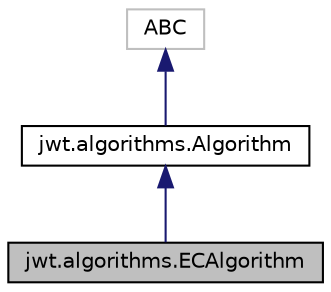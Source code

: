 digraph "jwt.algorithms.ECAlgorithm"
{
 // LATEX_PDF_SIZE
  edge [fontname="Helvetica",fontsize="10",labelfontname="Helvetica",labelfontsize="10"];
  node [fontname="Helvetica",fontsize="10",shape=record];
  Node1 [label="jwt.algorithms.ECAlgorithm",height=0.2,width=0.4,color="black", fillcolor="grey75", style="filled", fontcolor="black",tooltip=" "];
  Node2 -> Node1 [dir="back",color="midnightblue",fontsize="10",style="solid"];
  Node2 [label="jwt.algorithms.Algorithm",height=0.2,width=0.4,color="black", fillcolor="white", style="filled",URL="$classjwt_1_1algorithms_1_1Algorithm.html",tooltip=" "];
  Node3 -> Node2 [dir="back",color="midnightblue",fontsize="10",style="solid"];
  Node3 [label="ABC",height=0.2,width=0.4,color="grey75", fillcolor="white", style="filled",tooltip=" "];
}
